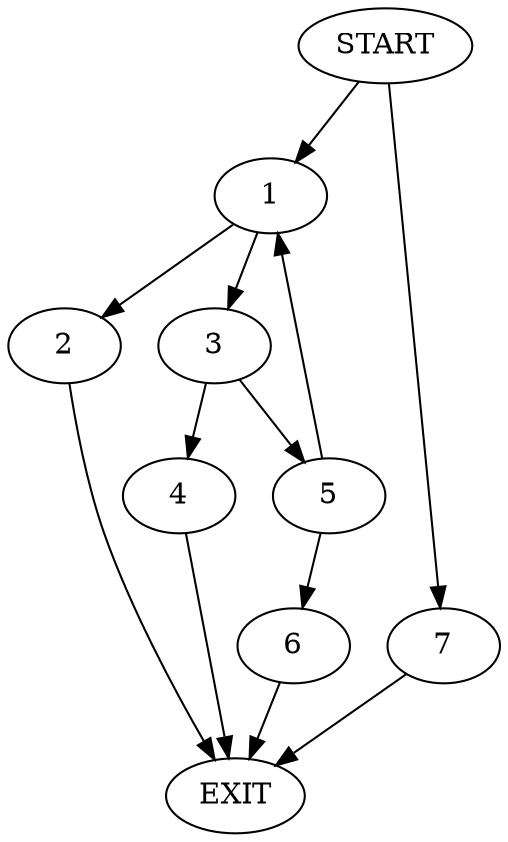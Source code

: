 digraph {
0 [label="START"]
8 [label="EXIT"]
0 -> 1
1 -> 2
1 -> 3
2 -> 8
3 -> 4
3 -> 5
5 -> 1
5 -> 6
4 -> 8
0 -> 7
7 -> 8
6 -> 8
}
